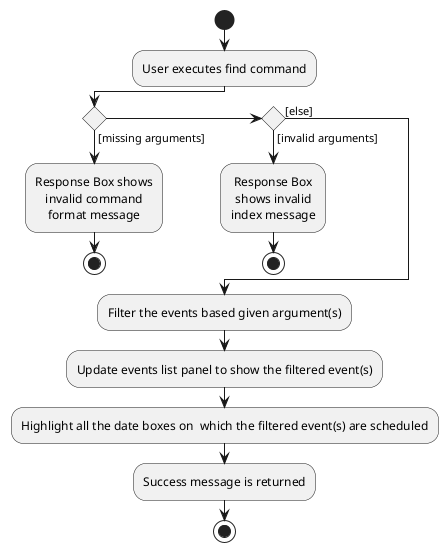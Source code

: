 @startuml
skinparam defaultTextAlignment center
start
:User executes find command;

'Since the beta syntax does not support placing the condition outside the
'diamond we place it as the true branch instead.

if () then ([missing arguments])
    :Response Box shows
    invalid command
    format message;
stop
else if () then ([invalid arguments])
    :Response Box
    shows invalid
    index message;
stop
else ([else])
endif
:Filter the events based given argument(s);
:Update events list panel to show the filtered event(s);
:Highlight all the date boxes on  which the filtered event(s) are scheduled;
:Success message is returned;
stop
@enduml
